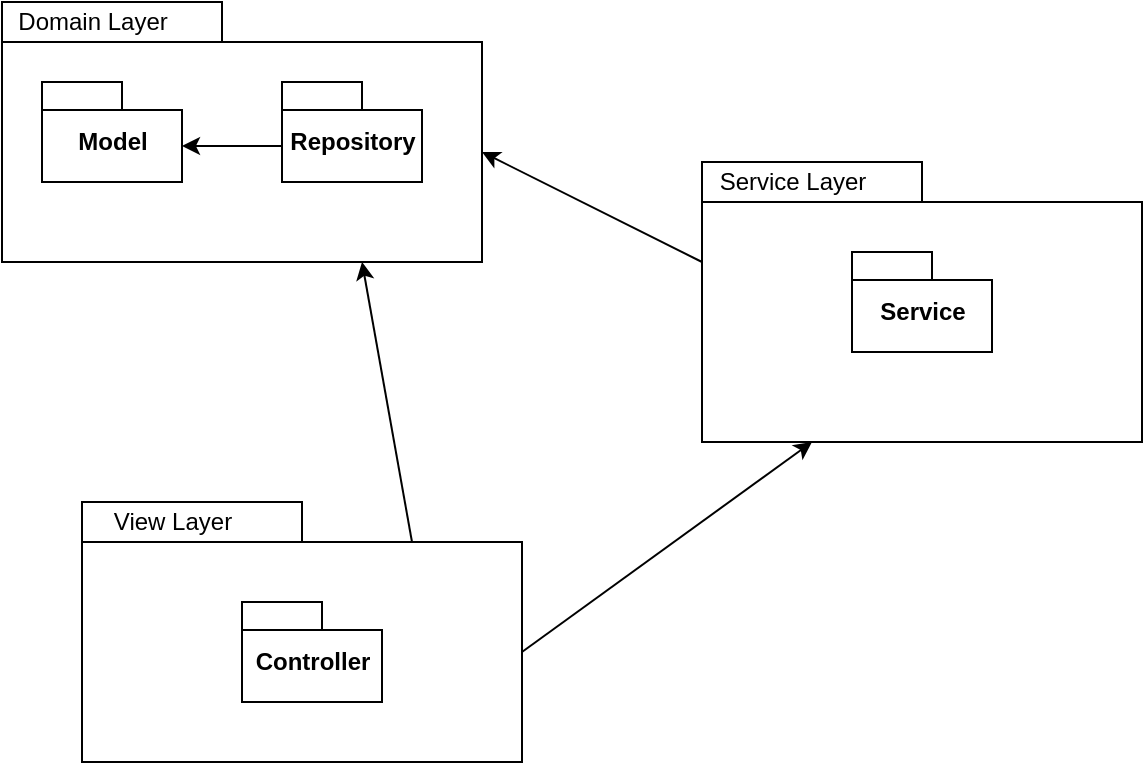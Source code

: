 <mxfile version="14.5.8" type="device"><diagram id="LSvIudkyQqhboNaeC2J3" name="Page-1"><mxGraphModel dx="1502" dy="579" grid="1" gridSize="10" guides="1" tooltips="1" connect="1" arrows="1" fold="1" page="1" pageScale="1" pageWidth="827" pageHeight="1169" math="0" shadow="0"><root><mxCell id="0"/><mxCell id="1" parent="0"/><mxCell id="pvLyffSZKl5GjYkK0apu-2" value="" style="shape=folder;fontStyle=1;spacingTop=10;tabWidth=110;tabHeight=20;tabPosition=left;html=1;" vertex="1" parent="1"><mxGeometry x="170" y="260" width="240" height="130" as="geometry"/></mxCell><mxCell id="pvLyffSZKl5GjYkK0apu-3" value="Domain Layer" style="text;html=1;align=center;verticalAlign=middle;resizable=0;points=[];autosize=1;strokeColor=none;" vertex="1" parent="1"><mxGeometry x="170" y="260" width="90" height="20" as="geometry"/></mxCell><mxCell id="pvLyffSZKl5GjYkK0apu-4" value="Model" style="shape=folder;fontStyle=1;spacingTop=10;tabWidth=40;tabHeight=14;tabPosition=left;html=1;" vertex="1" parent="1"><mxGeometry x="190" y="300" width="70" height="50" as="geometry"/></mxCell><mxCell id="pvLyffSZKl5GjYkK0apu-5" value="Repository" style="shape=folder;fontStyle=1;spacingTop=10;tabWidth=40;tabHeight=14;tabPosition=left;html=1;" vertex="1" parent="1"><mxGeometry x="310" y="300" width="70" height="50" as="geometry"/></mxCell><mxCell id="pvLyffSZKl5GjYkK0apu-6" value="" style="shape=folder;fontStyle=1;spacingTop=10;tabWidth=110;tabHeight=20;tabPosition=left;html=1;" vertex="1" parent="1"><mxGeometry x="520" y="340" width="220" height="140" as="geometry"/></mxCell><mxCell id="pvLyffSZKl5GjYkK0apu-7" value="Service Layer" style="text;html=1;align=center;verticalAlign=middle;resizable=0;points=[];autosize=1;strokeColor=none;" vertex="1" parent="1"><mxGeometry x="520" y="340" width="90" height="20" as="geometry"/></mxCell><mxCell id="pvLyffSZKl5GjYkK0apu-9" value="Service" style="shape=folder;fontStyle=1;spacingTop=10;tabWidth=40;tabHeight=14;tabPosition=left;html=1;" vertex="1" parent="1"><mxGeometry x="595" y="385" width="70" height="50" as="geometry"/></mxCell><mxCell id="pvLyffSZKl5GjYkK0apu-10" value="" style="shape=folder;fontStyle=1;spacingTop=10;tabWidth=110;tabHeight=20;tabPosition=left;html=1;" vertex="1" parent="1"><mxGeometry x="210" y="510" width="220" height="130" as="geometry"/></mxCell><mxCell id="pvLyffSZKl5GjYkK0apu-11" value="View Layer" style="text;html=1;align=center;verticalAlign=middle;resizable=0;points=[];autosize=1;strokeColor=none;" vertex="1" parent="1"><mxGeometry x="220" y="510" width="70" height="20" as="geometry"/></mxCell><mxCell id="pvLyffSZKl5GjYkK0apu-12" value="Controller" style="shape=folder;fontStyle=1;spacingTop=10;tabWidth=40;tabHeight=14;tabPosition=left;html=1;" vertex="1" parent="1"><mxGeometry x="290" y="560" width="70" height="50" as="geometry"/></mxCell><mxCell id="pvLyffSZKl5GjYkK0apu-13" value="" style="endArrow=classic;html=1;entryX=0;entryY=0;entryDx=70;entryDy=32;entryPerimeter=0;exitX=0;exitY=0;exitDx=0;exitDy=32;exitPerimeter=0;" edge="1" parent="1" source="pvLyffSZKl5GjYkK0apu-5" target="pvLyffSZKl5GjYkK0apu-4"><mxGeometry width="50" height="50" relative="1" as="geometry"><mxPoint x="550" y="520" as="sourcePoint"/><mxPoint x="600" y="470" as="targetPoint"/></mxGeometry></mxCell><mxCell id="pvLyffSZKl5GjYkK0apu-14" value="" style="endArrow=classic;html=1;exitX=0;exitY=0;exitDx=0;exitDy=50;exitPerimeter=0;entryX=0;entryY=0;entryDx=240;entryDy=75;entryPerimeter=0;" edge="1" parent="1" source="pvLyffSZKl5GjYkK0apu-6" target="pvLyffSZKl5GjYkK0apu-2"><mxGeometry width="50" height="50" relative="1" as="geometry"><mxPoint x="550" y="520" as="sourcePoint"/><mxPoint x="600" y="470" as="targetPoint"/></mxGeometry></mxCell><mxCell id="pvLyffSZKl5GjYkK0apu-15" value="" style="endArrow=classic;html=1;exitX=0;exitY=0;exitDx=220;exitDy=75;exitPerimeter=0;entryX=0.25;entryY=1;entryDx=0;entryDy=0;entryPerimeter=0;" edge="1" parent="1" source="pvLyffSZKl5GjYkK0apu-10" target="pvLyffSZKl5GjYkK0apu-6"><mxGeometry width="50" height="50" relative="1" as="geometry"><mxPoint x="550" y="520" as="sourcePoint"/><mxPoint x="550" y="512" as="targetPoint"/></mxGeometry></mxCell><mxCell id="pvLyffSZKl5GjYkK0apu-16" value="" style="endArrow=classic;html=1;exitX=0;exitY=0;exitDx=165;exitDy=20;exitPerimeter=0;entryX=0.75;entryY=1;entryDx=0;entryDy=0;entryPerimeter=0;" edge="1" parent="1" source="pvLyffSZKl5GjYkK0apu-10" target="pvLyffSZKl5GjYkK0apu-2"><mxGeometry width="50" height="50" relative="1" as="geometry"><mxPoint x="550" y="520" as="sourcePoint"/><mxPoint x="600" y="470" as="targetPoint"/></mxGeometry></mxCell></root></mxGraphModel></diagram></mxfile>